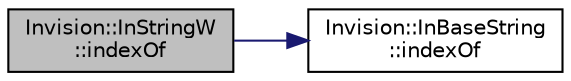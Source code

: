 digraph "Invision::InStringW::indexOf"
{
 // LATEX_PDF_SIZE
  edge [fontname="Helvetica",fontsize="10",labelfontname="Helvetica",labelfontsize="10"];
  node [fontname="Helvetica",fontsize="10",shape=record];
  rankdir="LR";
  Node1 [label="Invision::InStringW\l::indexOf",height=0.2,width=0.4,color="black", fillcolor="grey75", style="filled", fontcolor="black",tooltip=" "];
  Node1 -> Node2 [color="midnightblue",fontsize="10",style="solid",fontname="Helvetica"];
  Node2 [label="Invision::InBaseString\l::indexOf",height=0.2,width=0.4,color="black", fillcolor="white", style="filled",URL="$class_invision_1_1_in_base_string.html#adc6b68f8bc9ee7ce7a981184de975ef9",tooltip=" "];
}
